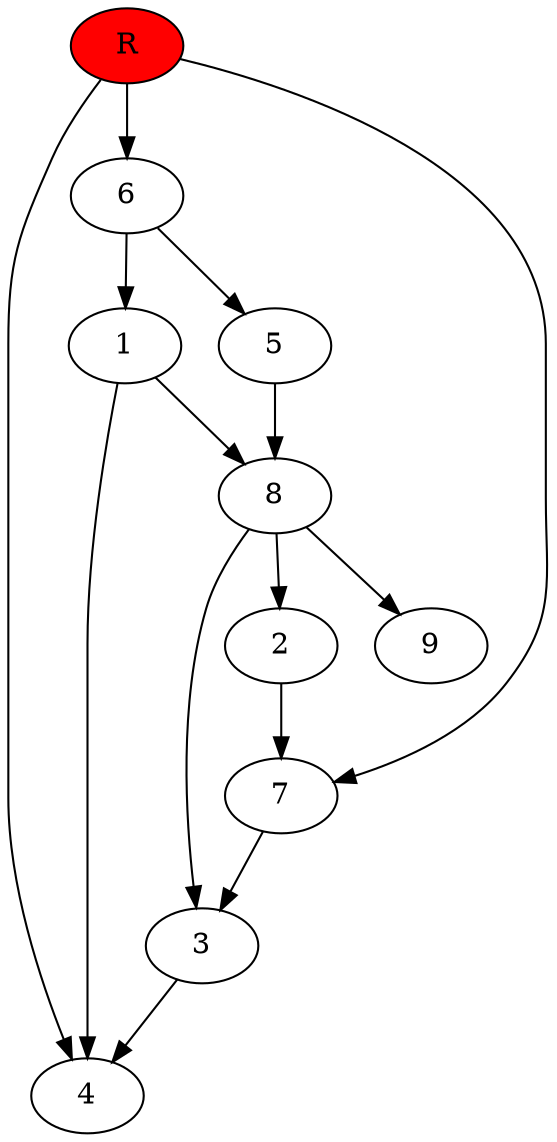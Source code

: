 digraph prb68222 {
	1
	2
	3
	4
	5
	6
	7
	8
	R [fillcolor="#ff0000" style=filled]
	1 -> 4
	1 -> 8
	2 -> 7
	3 -> 4
	5 -> 8
	6 -> 1
	6 -> 5
	7 -> 3
	8 -> 2
	8 -> 3
	8 -> 9
	R -> 4
	R -> 6
	R -> 7
}
